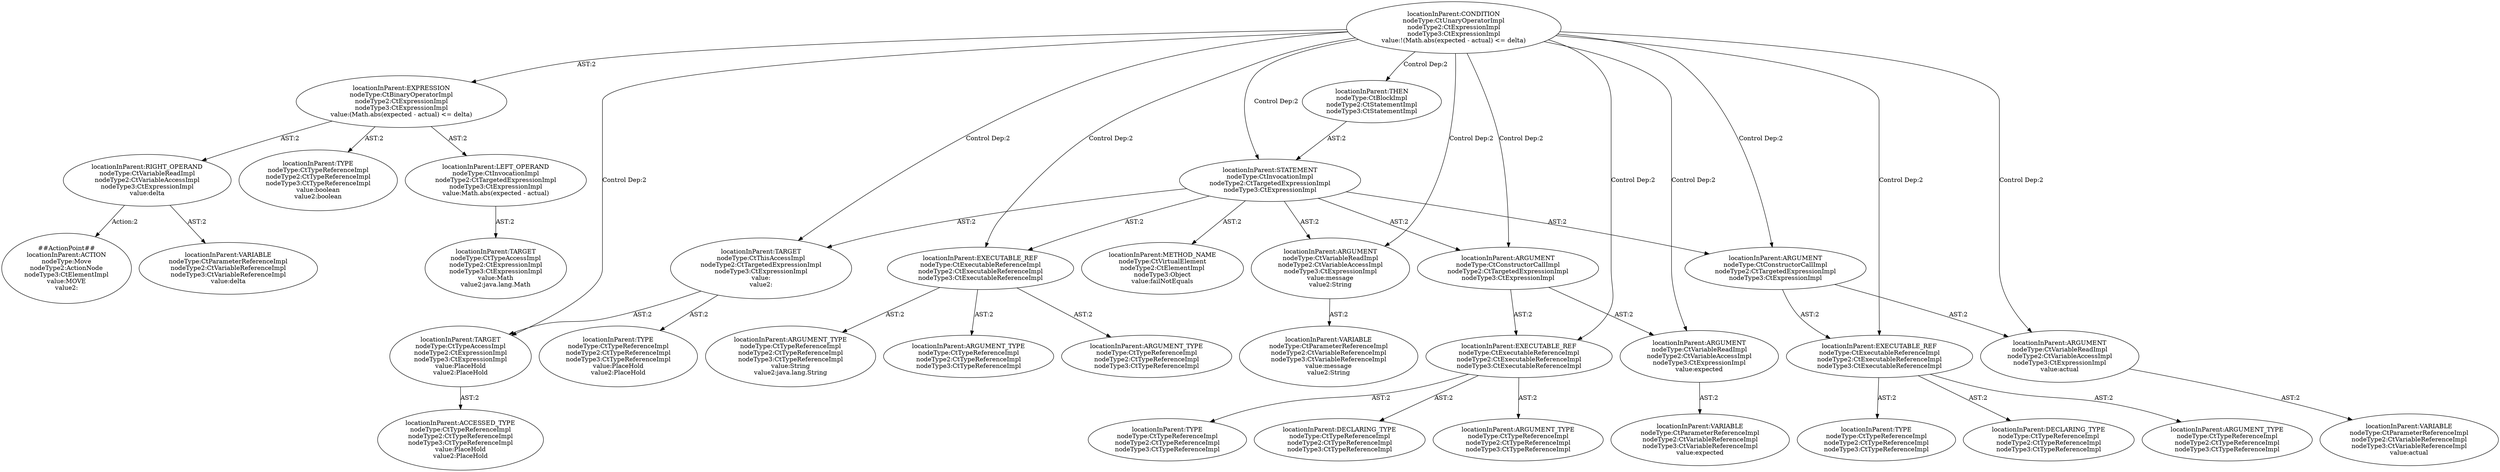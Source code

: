digraph "Pattern" {
0 [label="##ActionPoint##
locationInParent:ACTION
nodeType:Move
nodeType2:ActionNode
nodeType3:CtElementImpl
value:MOVE
value2:" shape=ellipse]
1 [label="locationInParent:RIGHT_OPERAND
nodeType:CtVariableReadImpl
nodeType2:CtVariableAccessImpl
nodeType3:CtExpressionImpl
value:delta" shape=ellipse]
2 [label="locationInParent:EXPRESSION
nodeType:CtBinaryOperatorImpl
nodeType2:CtExpressionImpl
nodeType3:CtExpressionImpl
value:(Math.abs(expected - actual) <= delta)" shape=ellipse]
3 [label="locationInParent:CONDITION
nodeType:CtUnaryOperatorImpl
nodeType2:CtExpressionImpl
nodeType3:CtExpressionImpl
value:!(Math.abs(expected - actual) <= delta)" shape=ellipse]
4 [label="locationInParent:TYPE
nodeType:CtTypeReferenceImpl
nodeType2:CtTypeReferenceImpl
nodeType3:CtTypeReferenceImpl
value:boolean
value2:boolean" shape=ellipse]
5 [label="locationInParent:LEFT_OPERAND
nodeType:CtInvocationImpl
nodeType2:CtTargetedExpressionImpl
nodeType3:CtExpressionImpl
value:Math.abs(expected - actual)" shape=ellipse]
6 [label="locationInParent:VARIABLE
nodeType:CtParameterReferenceImpl
nodeType2:CtVariableReferenceImpl
nodeType3:CtVariableReferenceImpl
value:delta" shape=ellipse]
7 [label="locationInParent:TARGET
nodeType:CtTypeAccessImpl
nodeType2:CtExpressionImpl
nodeType3:CtExpressionImpl
value:Math
value2:java.lang.Math" shape=ellipse]
8 [label="locationInParent:THEN
nodeType:CtBlockImpl
nodeType2:CtStatementImpl
nodeType3:CtStatementImpl" shape=ellipse]
9 [label="locationInParent:STATEMENT
nodeType:CtInvocationImpl
nodeType2:CtTargetedExpressionImpl
nodeType3:CtExpressionImpl" shape=ellipse]
10 [label="locationInParent:TARGET
nodeType:CtThisAccessImpl
nodeType2:CtTargetedExpressionImpl
nodeType3:CtExpressionImpl
value:
value2:" shape=ellipse]
11 [label="locationInParent:TARGET
nodeType:CtTypeAccessImpl
nodeType2:CtExpressionImpl
nodeType3:CtExpressionImpl
value:PlaceHold
value2:PlaceHold" shape=ellipse]
12 [label="locationInParent:ACCESSED_TYPE
nodeType:CtTypeReferenceImpl
nodeType2:CtTypeReferenceImpl
nodeType3:CtTypeReferenceImpl
value:PlaceHold
value2:PlaceHold" shape=ellipse]
13 [label="locationInParent:EXECUTABLE_REF
nodeType:CtExecutableReferenceImpl
nodeType2:CtExecutableReferenceImpl
nodeType3:CtExecutableReferenceImpl" shape=ellipse]
14 [label="locationInParent:ARGUMENT
nodeType:CtVariableReadImpl
nodeType2:CtVariableAccessImpl
nodeType3:CtExpressionImpl
value:message
value2:String" shape=ellipse]
15 [label="locationInParent:VARIABLE
nodeType:CtParameterReferenceImpl
nodeType2:CtVariableReferenceImpl
nodeType3:CtVariableReferenceImpl
value:message
value2:String" shape=ellipse]
16 [label="locationInParent:ARGUMENT
nodeType:CtConstructorCallImpl
nodeType2:CtTargetedExpressionImpl
nodeType3:CtExpressionImpl" shape=ellipse]
17 [label="locationInParent:EXECUTABLE_REF
nodeType:CtExecutableReferenceImpl
nodeType2:CtExecutableReferenceImpl
nodeType3:CtExecutableReferenceImpl" shape=ellipse]
18 [label="locationInParent:TYPE
nodeType:CtTypeReferenceImpl
nodeType2:CtTypeReferenceImpl
nodeType3:CtTypeReferenceImpl" shape=ellipse]
19 [label="locationInParent:ARGUMENT
nodeType:CtVariableReadImpl
nodeType2:CtVariableAccessImpl
nodeType3:CtExpressionImpl
value:expected" shape=ellipse]
20 [label="locationInParent:VARIABLE
nodeType:CtParameterReferenceImpl
nodeType2:CtVariableReferenceImpl
nodeType3:CtVariableReferenceImpl
value:expected" shape=ellipse]
21 [label="locationInParent:ARGUMENT
nodeType:CtConstructorCallImpl
nodeType2:CtTargetedExpressionImpl
nodeType3:CtExpressionImpl" shape=ellipse]
22 [label="locationInParent:EXECUTABLE_REF
nodeType:CtExecutableReferenceImpl
nodeType2:CtExecutableReferenceImpl
nodeType3:CtExecutableReferenceImpl" shape=ellipse]
23 [label="locationInParent:TYPE
nodeType:CtTypeReferenceImpl
nodeType2:CtTypeReferenceImpl
nodeType3:CtTypeReferenceImpl" shape=ellipse]
24 [label="locationInParent:ARGUMENT
nodeType:CtVariableReadImpl
nodeType2:CtVariableAccessImpl
nodeType3:CtExpressionImpl
value:actual" shape=ellipse]
25 [label="locationInParent:VARIABLE
nodeType:CtParameterReferenceImpl
nodeType2:CtVariableReferenceImpl
nodeType3:CtVariableReferenceImpl
value:actual" shape=ellipse]
26 [label="locationInParent:METHOD_NAME
nodeType:CtVirtualElement
nodeType2:CtElementImpl
nodeType3:Object
value:failNotEquals" shape=ellipse]
27 [label="locationInParent:TYPE
nodeType:CtTypeReferenceImpl
nodeType2:CtTypeReferenceImpl
nodeType3:CtTypeReferenceImpl
value:PlaceHold
value2:PlaceHold" shape=ellipse]
28 [label="locationInParent:ARGUMENT_TYPE
nodeType:CtTypeReferenceImpl
nodeType2:CtTypeReferenceImpl
nodeType3:CtTypeReferenceImpl
value:String
value2:java.lang.String" shape=ellipse]
29 [label="locationInParent:ARGUMENT_TYPE
nodeType:CtTypeReferenceImpl
nodeType2:CtTypeReferenceImpl
nodeType3:CtTypeReferenceImpl" shape=ellipse]
30 [label="locationInParent:ARGUMENT_TYPE
nodeType:CtTypeReferenceImpl
nodeType2:CtTypeReferenceImpl
nodeType3:CtTypeReferenceImpl" shape=ellipse]
31 [label="locationInParent:DECLARING_TYPE
nodeType:CtTypeReferenceImpl
nodeType2:CtTypeReferenceImpl
nodeType3:CtTypeReferenceImpl" shape=ellipse]
32 [label="locationInParent:ARGUMENT_TYPE
nodeType:CtTypeReferenceImpl
nodeType2:CtTypeReferenceImpl
nodeType3:CtTypeReferenceImpl" shape=ellipse]
33 [label="locationInParent:DECLARING_TYPE
nodeType:CtTypeReferenceImpl
nodeType2:CtTypeReferenceImpl
nodeType3:CtTypeReferenceImpl" shape=ellipse]
34 [label="locationInParent:ARGUMENT_TYPE
nodeType:CtTypeReferenceImpl
nodeType2:CtTypeReferenceImpl
nodeType3:CtTypeReferenceImpl" shape=ellipse]
1 -> 0 [label="Action:2"];
1 -> 6 [label="AST:2"];
2 -> 1 [label="AST:2"];
2 -> 4 [label="AST:2"];
2 -> 5 [label="AST:2"];
3 -> 2 [label="AST:2"];
3 -> 8 [label="Control Dep:2"];
3 -> 9 [label="Control Dep:2"];
3 -> 13 [label="Control Dep:2"];
3 -> 10 [label="Control Dep:2"];
3 -> 11 [label="Control Dep:2"];
3 -> 14 [label="Control Dep:2"];
3 -> 16 [label="Control Dep:2"];
3 -> 17 [label="Control Dep:2"];
3 -> 19 [label="Control Dep:2"];
3 -> 21 [label="Control Dep:2"];
3 -> 22 [label="Control Dep:2"];
3 -> 24 [label="Control Dep:2"];
5 -> 7 [label="AST:2"];
8 -> 9 [label="AST:2"];
9 -> 26 [label="AST:2"];
9 -> 10 [label="AST:2"];
9 -> 13 [label="AST:2"];
9 -> 14 [label="AST:2"];
9 -> 16 [label="AST:2"];
9 -> 21 [label="AST:2"];
10 -> 27 [label="AST:2"];
10 -> 11 [label="AST:2"];
11 -> 12 [label="AST:2"];
13 -> 28 [label="AST:2"];
13 -> 29 [label="AST:2"];
13 -> 30 [label="AST:2"];
14 -> 15 [label="AST:2"];
16 -> 17 [label="AST:2"];
16 -> 19 [label="AST:2"];
17 -> 31 [label="AST:2"];
17 -> 18 [label="AST:2"];
17 -> 32 [label="AST:2"];
19 -> 20 [label="AST:2"];
21 -> 22 [label="AST:2"];
21 -> 24 [label="AST:2"];
22 -> 33 [label="AST:2"];
22 -> 23 [label="AST:2"];
22 -> 34 [label="AST:2"];
24 -> 25 [label="AST:2"];
}